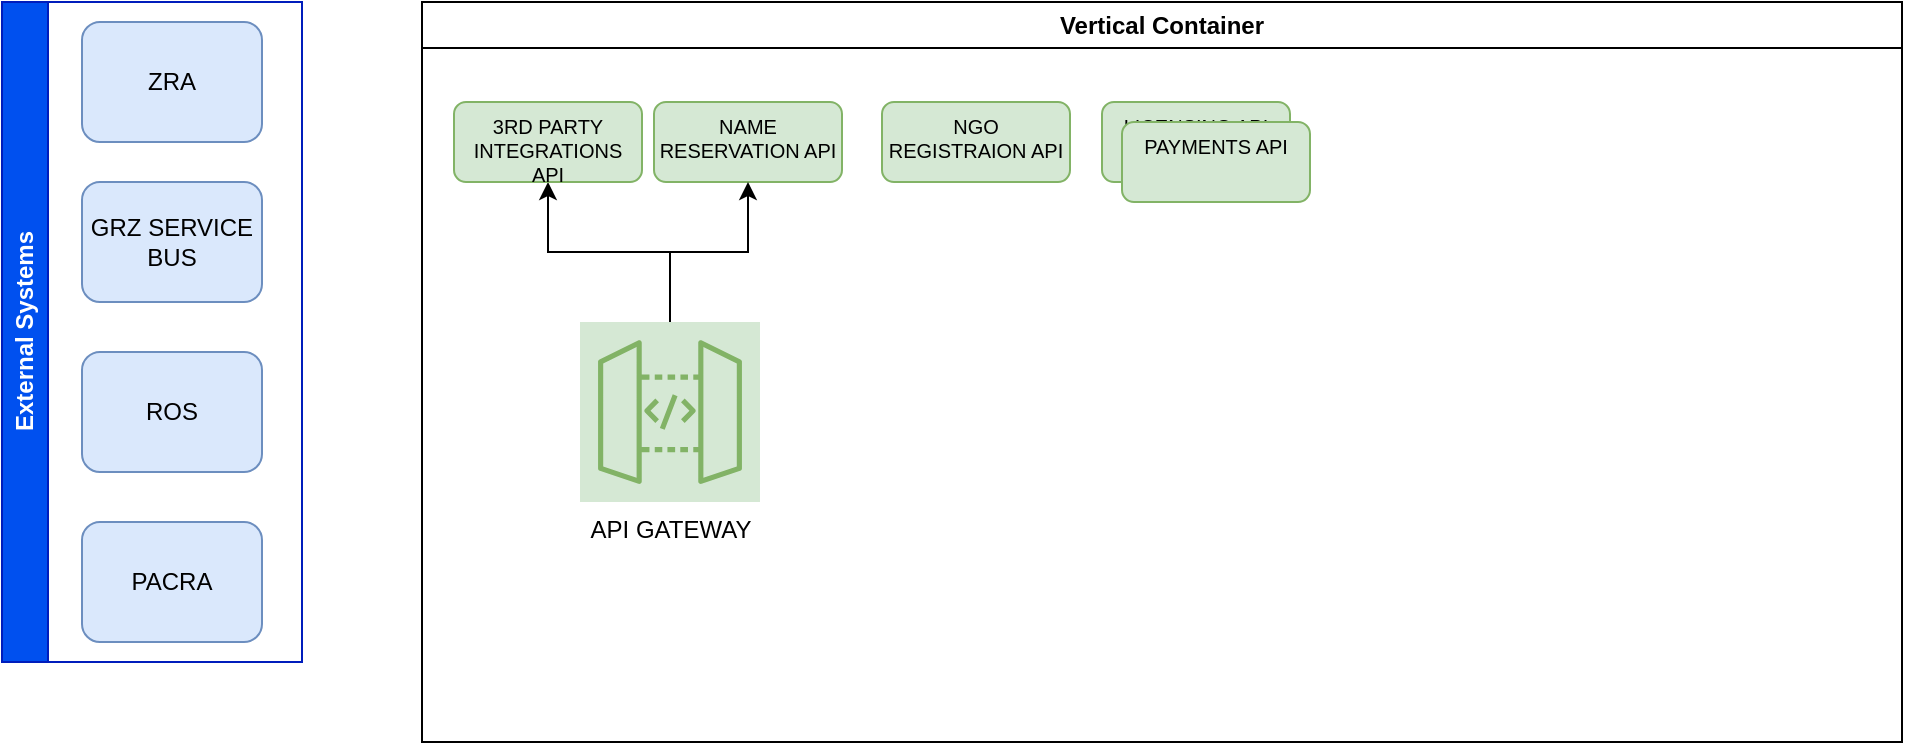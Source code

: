 <mxfile version="21.0.6" type="github">
  <diagram name="Page-1" id="fAvVTZt7Z1IpUONvtxOa">
    <mxGraphModel dx="1434" dy="756" grid="1" gridSize="10" guides="1" tooltips="1" connect="1" arrows="1" fold="1" page="1" pageScale="1" pageWidth="827" pageHeight="1169" math="0" shadow="0">
      <root>
        <mxCell id="0" />
        <mxCell id="1" parent="0" />
        <mxCell id="8NAdFE-vKVp-PAQQLgbD-1" value="External Systems" style="swimlane;horizontal=0;whiteSpace=wrap;html=1;fillColor=#0050ef;fontColor=#ffffff;strokeColor=#001DBC;" vertex="1" parent="1">
          <mxGeometry x="80" y="120" width="150" height="330" as="geometry" />
        </mxCell>
        <mxCell id="8NAdFE-vKVp-PAQQLgbD-2" value="ZRA" style="rounded=1;whiteSpace=wrap;html=1;fillColor=#dae8fc;strokeColor=#6c8ebf;" vertex="1" parent="8NAdFE-vKVp-PAQQLgbD-1">
          <mxGeometry x="40" y="10" width="90" height="60" as="geometry" />
        </mxCell>
        <mxCell id="8NAdFE-vKVp-PAQQLgbD-3" value="PACRA" style="rounded=1;whiteSpace=wrap;html=1;fillColor=#dae8fc;strokeColor=#6c8ebf;" vertex="1" parent="8NAdFE-vKVp-PAQQLgbD-1">
          <mxGeometry x="40" y="260" width="90" height="60" as="geometry" />
        </mxCell>
        <mxCell id="8NAdFE-vKVp-PAQQLgbD-5" value="GRZ SERVICE BUS" style="rounded=1;whiteSpace=wrap;html=1;fillColor=#dae8fc;strokeColor=#6c8ebf;" vertex="1" parent="8NAdFE-vKVp-PAQQLgbD-1">
          <mxGeometry x="40" y="90" width="90" height="60" as="geometry" />
        </mxCell>
        <mxCell id="8NAdFE-vKVp-PAQQLgbD-6" value="ROS" style="rounded=1;whiteSpace=wrap;html=1;fillColor=#dae8fc;strokeColor=#6c8ebf;" vertex="1" parent="8NAdFE-vKVp-PAQQLgbD-1">
          <mxGeometry x="40" y="175" width="90" height="60" as="geometry" />
        </mxCell>
        <mxCell id="8NAdFE-vKVp-PAQQLgbD-8" value="Vertical Container" style="swimlane;whiteSpace=wrap;html=1;" vertex="1" parent="1">
          <mxGeometry x="290" y="120" width="740" height="370" as="geometry" />
        </mxCell>
        <mxCell id="8NAdFE-vKVp-PAQQLgbD-15" value="" style="edgeStyle=orthogonalEdgeStyle;rounded=0;orthogonalLoop=1;jettySize=auto;html=1;startArrow=none;" edge="1" parent="8NAdFE-vKVp-PAQQLgbD-8" source="8NAdFE-vKVp-PAQQLgbD-11" target="8NAdFE-vKVp-PAQQLgbD-14">
          <mxGeometry relative="1" as="geometry">
            <mxPoint x="200" y="160" as="sourcePoint" />
          </mxGeometry>
        </mxCell>
        <mxCell id="8NAdFE-vKVp-PAQQLgbD-14" value="3RD PARTY INTEGRATIONS API" style="rounded=1;whiteSpace=wrap;html=1;verticalAlign=top;fillColor=#d5e8d4;strokeColor=#82b366;sketch=0;gradientDirection=north;dashed=0;fontStyle=0;fontSize=10;" vertex="1" parent="8NAdFE-vKVp-PAQQLgbD-8">
          <mxGeometry x="16" y="50" width="94" height="40" as="geometry" />
        </mxCell>
        <mxCell id="8NAdFE-vKVp-PAQQLgbD-22" value="NAME RESERVATION API" style="rounded=1;whiteSpace=wrap;html=1;verticalAlign=top;fillColor=#d5e8d4;strokeColor=#82b366;sketch=0;gradientDirection=north;dashed=0;fontStyle=0;fontSize=10;" vertex="1" parent="8NAdFE-vKVp-PAQQLgbD-8">
          <mxGeometry x="116" y="50" width="94" height="40" as="geometry" />
        </mxCell>
        <mxCell id="8NAdFE-vKVp-PAQQLgbD-23" value="" style="edgeStyle=orthogonalEdgeStyle;rounded=0;orthogonalLoop=1;jettySize=auto;html=1;" edge="1" target="8NAdFE-vKVp-PAQQLgbD-22" parent="8NAdFE-vKVp-PAQQLgbD-8" source="8NAdFE-vKVp-PAQQLgbD-11">
          <mxGeometry relative="1" as="geometry">
            <mxPoint x="256" y="205" as="sourcePoint" />
          </mxGeometry>
        </mxCell>
        <mxCell id="8NAdFE-vKVp-PAQQLgbD-11" value="API GATEWAY" style="sketch=0;points=[[0,0,0],[0.25,0,0],[0.5,0,0],[0.75,0,0],[1,0,0],[0,1,0],[0.25,1,0],[0.5,1,0],[0.75,1,0],[1,1,0],[0,0.25,0],[0,0.5,0],[0,0.75,0],[1,0.25,0],[1,0.5,0],[1,0.75,0]];outlineConnect=0;gradientDirection=north;fillColor=#d5e8d4;strokeColor=#82b366;dashed=0;verticalLabelPosition=bottom;verticalAlign=top;align=center;html=1;fontSize=12;fontStyle=0;aspect=fixed;shape=mxgraph.aws4.resourceIcon;resIcon=mxgraph.aws4.api_gateway;" vertex="1" parent="8NAdFE-vKVp-PAQQLgbD-8">
          <mxGeometry x="79" y="160" width="90" height="90" as="geometry" />
        </mxCell>
        <mxCell id="8NAdFE-vKVp-PAQQLgbD-26" value="NGO REGISTRAION API" style="rounded=1;whiteSpace=wrap;html=1;verticalAlign=top;fillColor=#d5e8d4;strokeColor=#82b366;sketch=0;gradientDirection=north;dashed=0;fontStyle=0;fontSize=10;" vertex="1" parent="8NAdFE-vKVp-PAQQLgbD-8">
          <mxGeometry x="230" y="50" width="94" height="40" as="geometry" />
        </mxCell>
        <mxCell id="8NAdFE-vKVp-PAQQLgbD-27" value="LICENSING API" style="rounded=1;whiteSpace=wrap;html=1;verticalAlign=top;fillColor=#d5e8d4;strokeColor=#82b366;sketch=0;gradientDirection=north;dashed=0;fontStyle=0;fontSize=10;" vertex="1" parent="8NAdFE-vKVp-PAQQLgbD-8">
          <mxGeometry x="340" y="50" width="94" height="40" as="geometry" />
        </mxCell>
        <mxCell id="8NAdFE-vKVp-PAQQLgbD-28" value="PAYMENTS API" style="rounded=1;whiteSpace=wrap;html=1;verticalAlign=top;fillColor=#d5e8d4;strokeColor=#82b366;sketch=0;gradientDirection=north;dashed=0;fontStyle=0;fontSize=10;" vertex="1" parent="8NAdFE-vKVp-PAQQLgbD-8">
          <mxGeometry x="350" y="60" width="94" height="40" as="geometry" />
        </mxCell>
      </root>
    </mxGraphModel>
  </diagram>
</mxfile>
